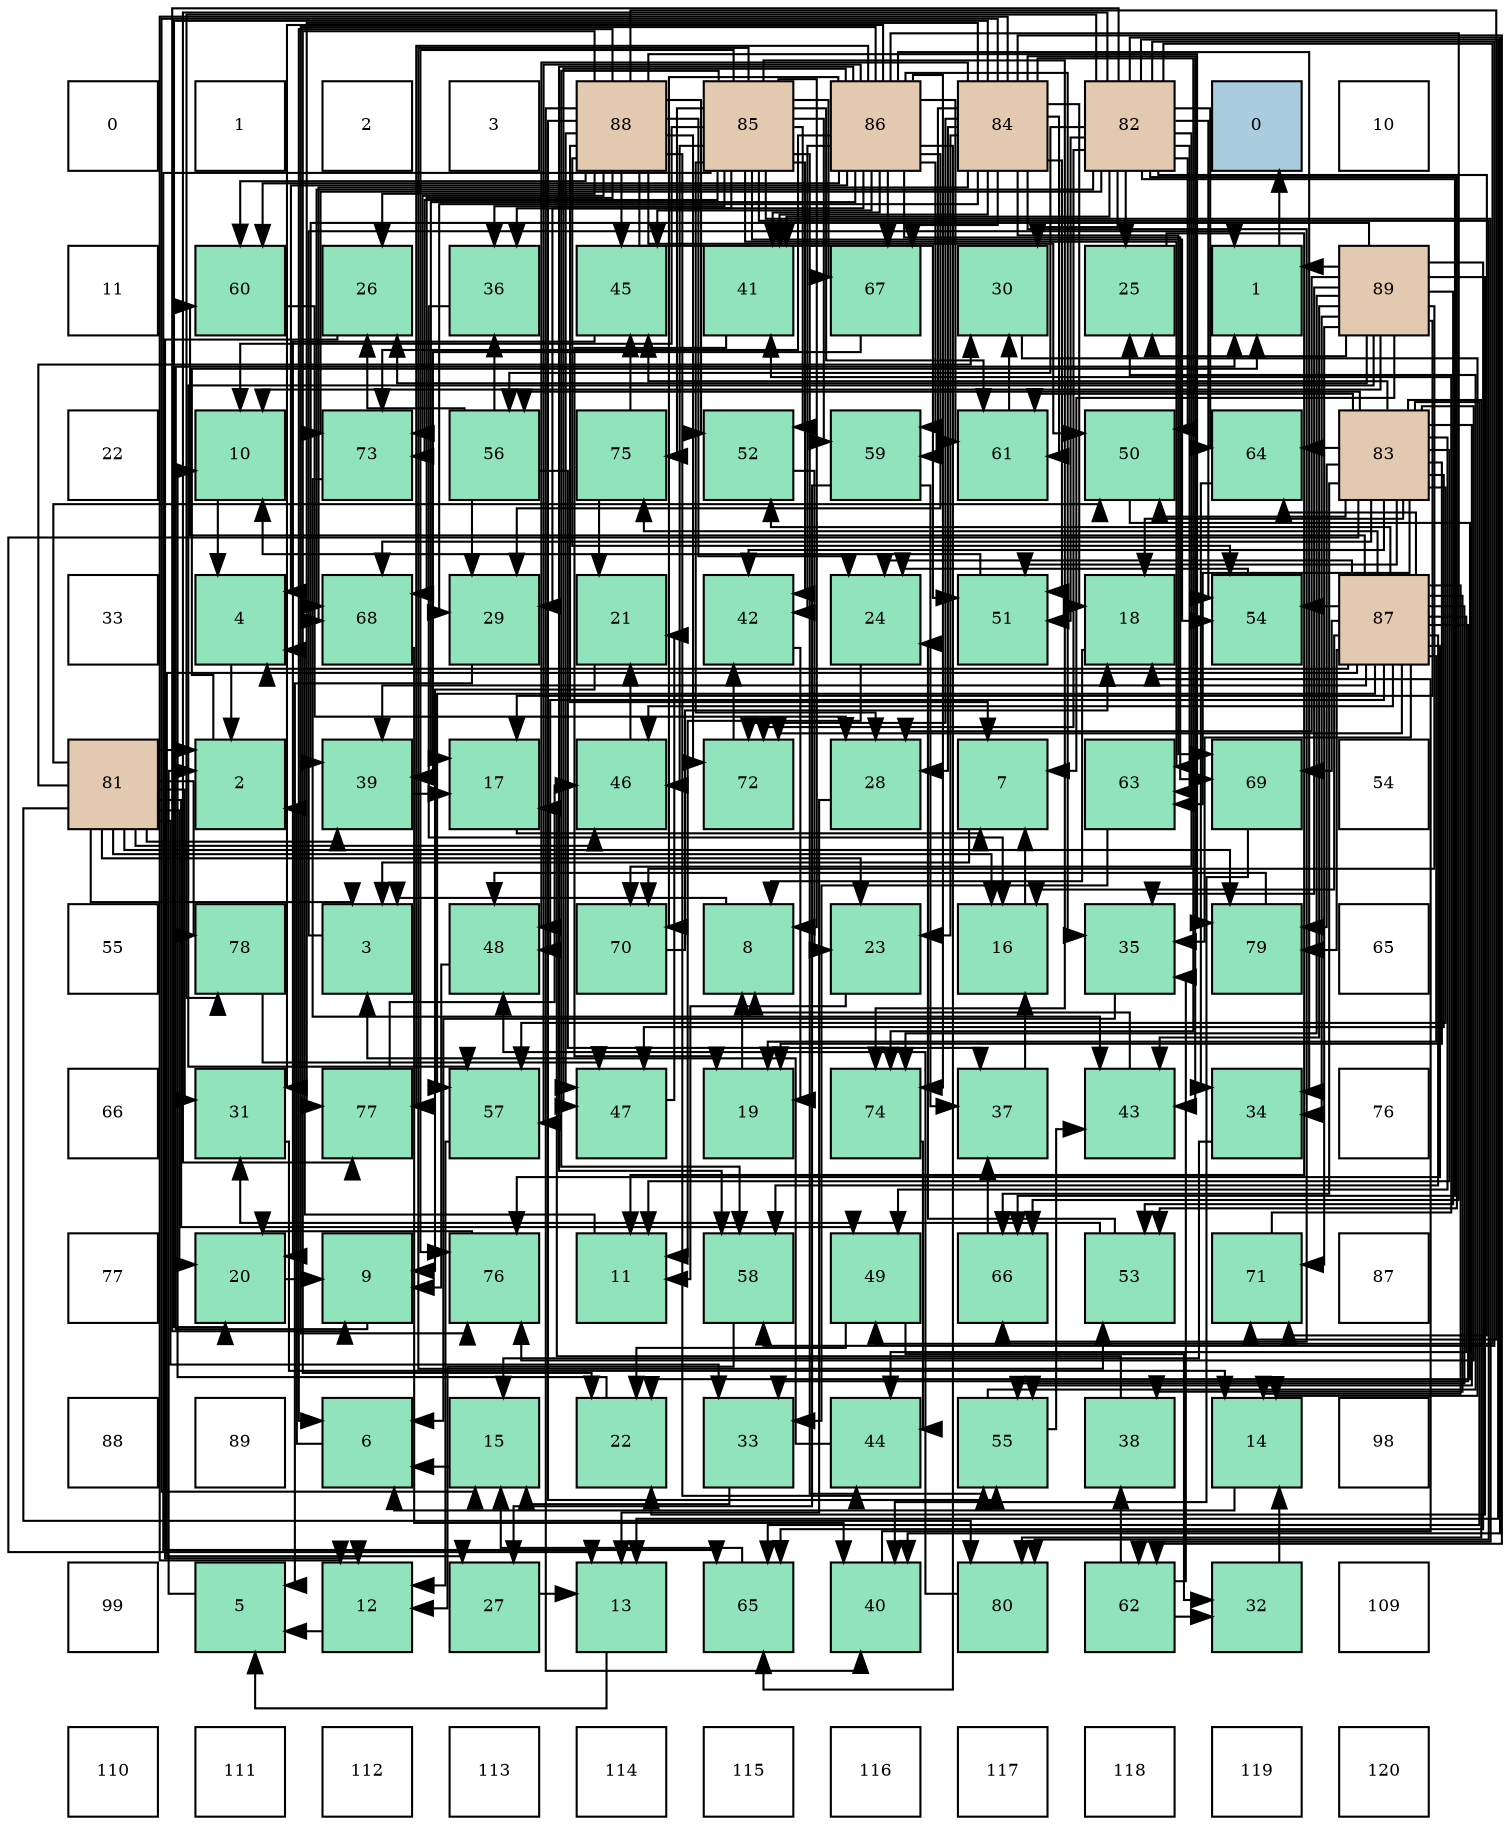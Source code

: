 digraph layout{
 rankdir=TB;
 splines=ortho;
 node [style=filled shape=square fixedsize=true width=0.6];
0[label="0", fontsize=8, fillcolor="#ffffff"];
1[label="1", fontsize=8, fillcolor="#ffffff"];
2[label="2", fontsize=8, fillcolor="#ffffff"];
3[label="3", fontsize=8, fillcolor="#ffffff"];
4[label="88", fontsize=8, fillcolor="#e3c9af"];
5[label="85", fontsize=8, fillcolor="#e3c9af"];
6[label="86", fontsize=8, fillcolor="#e3c9af"];
7[label="84", fontsize=8, fillcolor="#e3c9af"];
8[label="82", fontsize=8, fillcolor="#e3c9af"];
9[label="0", fontsize=8, fillcolor="#a9ccde"];
10[label="10", fontsize=8, fillcolor="#ffffff"];
11[label="11", fontsize=8, fillcolor="#ffffff"];
12[label="60", fontsize=8, fillcolor="#91e3bb"];
13[label="26", fontsize=8, fillcolor="#91e3bb"];
14[label="36", fontsize=8, fillcolor="#91e3bb"];
15[label="45", fontsize=8, fillcolor="#91e3bb"];
16[label="41", fontsize=8, fillcolor="#91e3bb"];
17[label="67", fontsize=8, fillcolor="#91e3bb"];
18[label="30", fontsize=8, fillcolor="#91e3bb"];
19[label="25", fontsize=8, fillcolor="#91e3bb"];
20[label="1", fontsize=8, fillcolor="#91e3bb"];
21[label="89", fontsize=8, fillcolor="#e3c9af"];
22[label="22", fontsize=8, fillcolor="#ffffff"];
23[label="10", fontsize=8, fillcolor="#91e3bb"];
24[label="73", fontsize=8, fillcolor="#91e3bb"];
25[label="56", fontsize=8, fillcolor="#91e3bb"];
26[label="75", fontsize=8, fillcolor="#91e3bb"];
27[label="52", fontsize=8, fillcolor="#91e3bb"];
28[label="59", fontsize=8, fillcolor="#91e3bb"];
29[label="61", fontsize=8, fillcolor="#91e3bb"];
30[label="50", fontsize=8, fillcolor="#91e3bb"];
31[label="64", fontsize=8, fillcolor="#91e3bb"];
32[label="83", fontsize=8, fillcolor="#e3c9af"];
33[label="33", fontsize=8, fillcolor="#ffffff"];
34[label="4", fontsize=8, fillcolor="#91e3bb"];
35[label="68", fontsize=8, fillcolor="#91e3bb"];
36[label="29", fontsize=8, fillcolor="#91e3bb"];
37[label="21", fontsize=8, fillcolor="#91e3bb"];
38[label="42", fontsize=8, fillcolor="#91e3bb"];
39[label="24", fontsize=8, fillcolor="#91e3bb"];
40[label="51", fontsize=8, fillcolor="#91e3bb"];
41[label="18", fontsize=8, fillcolor="#91e3bb"];
42[label="54", fontsize=8, fillcolor="#91e3bb"];
43[label="87", fontsize=8, fillcolor="#e3c9af"];
44[label="81", fontsize=8, fillcolor="#e3c9af"];
45[label="2", fontsize=8, fillcolor="#91e3bb"];
46[label="39", fontsize=8, fillcolor="#91e3bb"];
47[label="17", fontsize=8, fillcolor="#91e3bb"];
48[label="46", fontsize=8, fillcolor="#91e3bb"];
49[label="72", fontsize=8, fillcolor="#91e3bb"];
50[label="28", fontsize=8, fillcolor="#91e3bb"];
51[label="7", fontsize=8, fillcolor="#91e3bb"];
52[label="63", fontsize=8, fillcolor="#91e3bb"];
53[label="69", fontsize=8, fillcolor="#91e3bb"];
54[label="54", fontsize=8, fillcolor="#ffffff"];
55[label="55", fontsize=8, fillcolor="#ffffff"];
56[label="78", fontsize=8, fillcolor="#91e3bb"];
57[label="3", fontsize=8, fillcolor="#91e3bb"];
58[label="48", fontsize=8, fillcolor="#91e3bb"];
59[label="70", fontsize=8, fillcolor="#91e3bb"];
60[label="8", fontsize=8, fillcolor="#91e3bb"];
61[label="23", fontsize=8, fillcolor="#91e3bb"];
62[label="16", fontsize=8, fillcolor="#91e3bb"];
63[label="35", fontsize=8, fillcolor="#91e3bb"];
64[label="79", fontsize=8, fillcolor="#91e3bb"];
65[label="65", fontsize=8, fillcolor="#ffffff"];
66[label="66", fontsize=8, fillcolor="#ffffff"];
67[label="31", fontsize=8, fillcolor="#91e3bb"];
68[label="77", fontsize=8, fillcolor="#91e3bb"];
69[label="57", fontsize=8, fillcolor="#91e3bb"];
70[label="47", fontsize=8, fillcolor="#91e3bb"];
71[label="19", fontsize=8, fillcolor="#91e3bb"];
72[label="74", fontsize=8, fillcolor="#91e3bb"];
73[label="37", fontsize=8, fillcolor="#91e3bb"];
74[label="43", fontsize=8, fillcolor="#91e3bb"];
75[label="34", fontsize=8, fillcolor="#91e3bb"];
76[label="76", fontsize=8, fillcolor="#ffffff"];
77[label="77", fontsize=8, fillcolor="#ffffff"];
78[label="20", fontsize=8, fillcolor="#91e3bb"];
79[label="9", fontsize=8, fillcolor="#91e3bb"];
80[label="76", fontsize=8, fillcolor="#91e3bb"];
81[label="11", fontsize=8, fillcolor="#91e3bb"];
82[label="58", fontsize=8, fillcolor="#91e3bb"];
83[label="49", fontsize=8, fillcolor="#91e3bb"];
84[label="66", fontsize=8, fillcolor="#91e3bb"];
85[label="53", fontsize=8, fillcolor="#91e3bb"];
86[label="71", fontsize=8, fillcolor="#91e3bb"];
87[label="87", fontsize=8, fillcolor="#ffffff"];
88[label="88", fontsize=8, fillcolor="#ffffff"];
89[label="89", fontsize=8, fillcolor="#ffffff"];
90[label="6", fontsize=8, fillcolor="#91e3bb"];
91[label="15", fontsize=8, fillcolor="#91e3bb"];
92[label="22", fontsize=8, fillcolor="#91e3bb"];
93[label="33", fontsize=8, fillcolor="#91e3bb"];
94[label="44", fontsize=8, fillcolor="#91e3bb"];
95[label="55", fontsize=8, fillcolor="#91e3bb"];
96[label="38", fontsize=8, fillcolor="#91e3bb"];
97[label="14", fontsize=8, fillcolor="#91e3bb"];
98[label="98", fontsize=8, fillcolor="#ffffff"];
99[label="99", fontsize=8, fillcolor="#ffffff"];
100[label="5", fontsize=8, fillcolor="#91e3bb"];
101[label="12", fontsize=8, fillcolor="#91e3bb"];
102[label="27", fontsize=8, fillcolor="#91e3bb"];
103[label="13", fontsize=8, fillcolor="#91e3bb"];
104[label="65", fontsize=8, fillcolor="#91e3bb"];
105[label="40", fontsize=8, fillcolor="#91e3bb"];
106[label="80", fontsize=8, fillcolor="#91e3bb"];
107[label="62", fontsize=8, fillcolor="#91e3bb"];
108[label="32", fontsize=8, fillcolor="#91e3bb"];
109[label="109", fontsize=8, fillcolor="#ffffff"];
110[label="110", fontsize=8, fillcolor="#ffffff"];
111[label="111", fontsize=8, fillcolor="#ffffff"];
112[label="112", fontsize=8, fillcolor="#ffffff"];
113[label="113", fontsize=8, fillcolor="#ffffff"];
114[label="114", fontsize=8, fillcolor="#ffffff"];
115[label="115", fontsize=8, fillcolor="#ffffff"];
116[label="116", fontsize=8, fillcolor="#ffffff"];
117[label="117", fontsize=8, fillcolor="#ffffff"];
118[label="118", fontsize=8, fillcolor="#ffffff"];
119[label="119", fontsize=8, fillcolor="#ffffff"];
120[label="120", fontsize=8, fillcolor="#ffffff"];
edge [constraint=false, style=vis];20 -> 9;
45 -> 20;
57 -> 20;
34 -> 45;
100 -> 45;
90 -> 45;
51 -> 57;
60 -> 57;
79 -> 20;
23 -> 34;
81 -> 34;
101 -> 100;
103 -> 100;
97 -> 90;
91 -> 90;
62 -> 51;
47 -> 51;
41 -> 60;
71 -> 60;
78 -> 79;
37 -> 79;
92 -> 23;
61 -> 81;
39 -> 81;
19 -> 81;
13 -> 101;
102 -> 103;
50 -> 103;
36 -> 100;
18 -> 97;
67 -> 97;
108 -> 97;
93 -> 91;
75 -> 91;
63 -> 90;
14 -> 62;
73 -> 62;
96 -> 47;
46 -> 47;
105 -> 41;
16 -> 71;
38 -> 71;
74 -> 60;
94 -> 57;
15 -> 78;
48 -> 37;
70 -> 37;
58 -> 79;
83 -> 92;
83 -> 108;
30 -> 92;
40 -> 23;
27 -> 61;
85 -> 39;
85 -> 67;
42 -> 39;
95 -> 19;
95 -> 74;
25 -> 13;
25 -> 36;
25 -> 14;
25 -> 73;
69 -> 101;
82 -> 101;
28 -> 102;
28 -> 73;
12 -> 50;
29 -> 18;
107 -> 108;
107 -> 63;
107 -> 96;
52 -> 93;
31 -> 75;
104 -> 91;
84 -> 73;
17 -> 46;
35 -> 105;
53 -> 105;
59 -> 41;
86 -> 16;
49 -> 38;
24 -> 74;
72 -> 94;
26 -> 37;
26 -> 15;
80 -> 78;
68 -> 48;
56 -> 70;
64 -> 58;
106 -> 58;
44 -> 45;
44 -> 57;
44 -> 62;
44 -> 78;
44 -> 61;
44 -> 18;
44 -> 67;
44 -> 93;
44 -> 46;
44 -> 48;
44 -> 83;
44 -> 30;
44 -> 56;
44 -> 64;
44 -> 106;
8 -> 79;
8 -> 103;
8 -> 19;
8 -> 18;
8 -> 105;
8 -> 16;
8 -> 83;
8 -> 30;
8 -> 40;
8 -> 85;
8 -> 42;
8 -> 25;
8 -> 82;
8 -> 52;
8 -> 31;
8 -> 84;
8 -> 35;
8 -> 59;
8 -> 86;
8 -> 49;
8 -> 24;
8 -> 68;
8 -> 56;
32 -> 81;
32 -> 103;
32 -> 41;
32 -> 71;
32 -> 38;
32 -> 15;
32 -> 70;
32 -> 83;
32 -> 30;
32 -> 40;
32 -> 95;
32 -> 25;
32 -> 69;
32 -> 29;
32 -> 52;
32 -> 31;
32 -> 104;
32 -> 84;
32 -> 35;
32 -> 80;
32 -> 64;
32 -> 106;
7 -> 101;
7 -> 91;
7 -> 41;
7 -> 78;
7 -> 61;
7 -> 50;
7 -> 36;
7 -> 16;
7 -> 74;
7 -> 58;
7 -> 40;
7 -> 28;
7 -> 29;
7 -> 107;
7 -> 84;
7 -> 17;
7 -> 35;
7 -> 53;
7 -> 49;
7 -> 72;
7 -> 68;
5 -> 60;
5 -> 23;
5 -> 50;
5 -> 36;
5 -> 14;
5 -> 38;
5 -> 48;
5 -> 27;
5 -> 85;
5 -> 42;
5 -> 95;
5 -> 82;
5 -> 28;
5 -> 29;
5 -> 107;
5 -> 52;
5 -> 104;
5 -> 17;
5 -> 24;
5 -> 72;
5 -> 26;
5 -> 80;
5 -> 106;
6 -> 34;
6 -> 47;
6 -> 36;
6 -> 67;
6 -> 75;
6 -> 63;
6 -> 14;
6 -> 16;
6 -> 38;
6 -> 15;
6 -> 70;
6 -> 69;
6 -> 82;
6 -> 28;
6 -> 12;
6 -> 29;
6 -> 104;
6 -> 84;
6 -> 17;
6 -> 53;
6 -> 59;
6 -> 24;
6 -> 72;
6 -> 80;
6 -> 68;
43 -> 34;
43 -> 97;
43 -> 62;
43 -> 71;
43 -> 39;
43 -> 102;
43 -> 93;
43 -> 63;
43 -> 96;
43 -> 46;
43 -> 94;
43 -> 48;
43 -> 58;
43 -> 27;
43 -> 42;
43 -> 95;
43 -> 69;
43 -> 82;
43 -> 12;
43 -> 31;
43 -> 53;
43 -> 49;
43 -> 26;
43 -> 80;
43 -> 64;
4 -> 90;
4 -> 51;
4 -> 92;
4 -> 39;
4 -> 13;
4 -> 105;
4 -> 94;
4 -> 15;
4 -> 70;
4 -> 30;
4 -> 40;
4 -> 27;
4 -> 42;
4 -> 95;
4 -> 12;
4 -> 35;
4 -> 86;
4 -> 49;
4 -> 24;
4 -> 64;
21 -> 20;
21 -> 51;
21 -> 23;
21 -> 47;
21 -> 92;
21 -> 19;
21 -> 13;
21 -> 50;
21 -> 75;
21 -> 63;
21 -> 46;
21 -> 74;
21 -> 85;
21 -> 69;
21 -> 104;
21 -> 59;
21 -> 86;
21 -> 72;
edge [constraint=true, style=invis];
0 -> 11 -> 22 -> 33 -> 44 -> 55 -> 66 -> 77 -> 88 -> 99 -> 110;
1 -> 12 -> 23 -> 34 -> 45 -> 56 -> 67 -> 78 -> 89 -> 100 -> 111;
2 -> 13 -> 24 -> 35 -> 46 -> 57 -> 68 -> 79 -> 90 -> 101 -> 112;
3 -> 14 -> 25 -> 36 -> 47 -> 58 -> 69 -> 80 -> 91 -> 102 -> 113;
4 -> 15 -> 26 -> 37 -> 48 -> 59 -> 70 -> 81 -> 92 -> 103 -> 114;
5 -> 16 -> 27 -> 38 -> 49 -> 60 -> 71 -> 82 -> 93 -> 104 -> 115;
6 -> 17 -> 28 -> 39 -> 50 -> 61 -> 72 -> 83 -> 94 -> 105 -> 116;
7 -> 18 -> 29 -> 40 -> 51 -> 62 -> 73 -> 84 -> 95 -> 106 -> 117;
8 -> 19 -> 30 -> 41 -> 52 -> 63 -> 74 -> 85 -> 96 -> 107 -> 118;
9 -> 20 -> 31 -> 42 -> 53 -> 64 -> 75 -> 86 -> 97 -> 108 -> 119;
10 -> 21 -> 32 -> 43 -> 54 -> 65 -> 76 -> 87 -> 98 -> 109 -> 120;
rank = same {0 -> 1 -> 2 -> 3 -> 4 -> 5 -> 6 -> 7 -> 8 -> 9 -> 10};
rank = same {11 -> 12 -> 13 -> 14 -> 15 -> 16 -> 17 -> 18 -> 19 -> 20 -> 21};
rank = same {22 -> 23 -> 24 -> 25 -> 26 -> 27 -> 28 -> 29 -> 30 -> 31 -> 32};
rank = same {33 -> 34 -> 35 -> 36 -> 37 -> 38 -> 39 -> 40 -> 41 -> 42 -> 43};
rank = same {44 -> 45 -> 46 -> 47 -> 48 -> 49 -> 50 -> 51 -> 52 -> 53 -> 54};
rank = same {55 -> 56 -> 57 -> 58 -> 59 -> 60 -> 61 -> 62 -> 63 -> 64 -> 65};
rank = same {66 -> 67 -> 68 -> 69 -> 70 -> 71 -> 72 -> 73 -> 74 -> 75 -> 76};
rank = same {77 -> 78 -> 79 -> 80 -> 81 -> 82 -> 83 -> 84 -> 85 -> 86 -> 87};
rank = same {88 -> 89 -> 90 -> 91 -> 92 -> 93 -> 94 -> 95 -> 96 -> 97 -> 98};
rank = same {99 -> 100 -> 101 -> 102 -> 103 -> 104 -> 105 -> 106 -> 107 -> 108 -> 109};
rank = same {110 -> 111 -> 112 -> 113 -> 114 -> 115 -> 116 -> 117 -> 118 -> 119 -> 120};
}